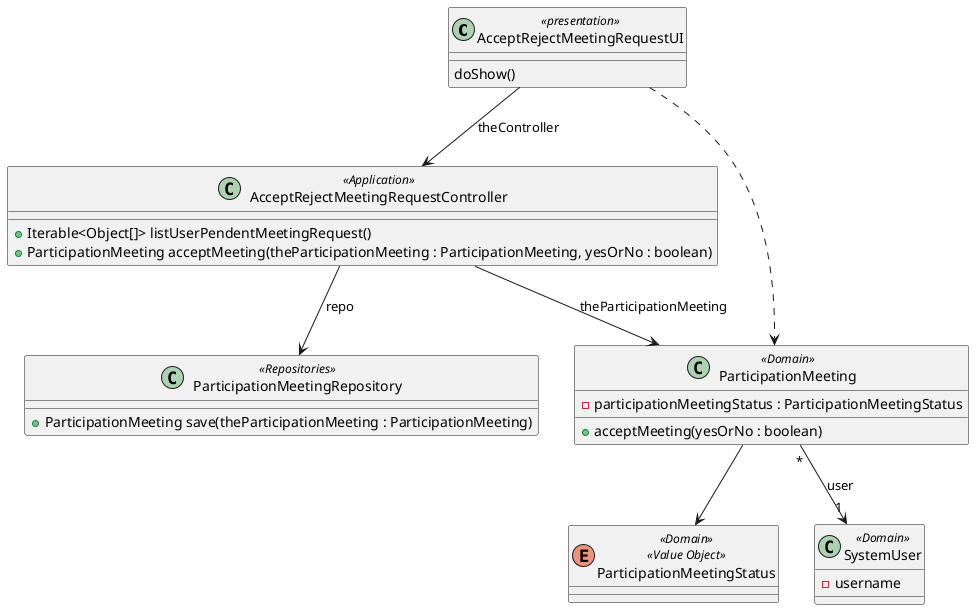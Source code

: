 @startuml

'Classes
class AcceptRejectMeetingRequestUI <<presentation>> {
    doShow()
}

class AcceptRejectMeetingRequestController <<Application>> {
    +Iterable<Object[]> listUserPendentMeetingRequest()
    +ParticipationMeeting acceptMeeting(theParticipationMeeting : ParticipationMeeting, yesOrNo : boolean)
}

class ParticipationMeeting <<Domain>> {
    -participationMeetingStatus : ParticipationMeetingStatus
    +acceptMeeting(yesOrNo : boolean)
}

Enum ParticipationMeetingStatus <<Domain>> <<Value Object>> {
}

class SystemUser <<Domain>> {
    -username
}

class ParticipationMeetingRepository <<Repositories>> {
    +ParticipationMeeting save(theParticipationMeeting : ParticipationMeeting)
}

'Value Objects
ParticipationMeeting --> ParticipationMeetingStatus

'Dependencies
AcceptRejectMeetingRequestUI -[dashed]-> ParticipationMeeting

'Navigation
AcceptRejectMeetingRequestUI --> AcceptRejectMeetingRequestController : theController
AcceptRejectMeetingRequestController --> ParticipationMeetingRepository : repo
AcceptRejectMeetingRequestController --> ParticipationMeeting : theParticipationMeeting

ParticipationMeeting "*" --> "1" SystemUser : user

@enduml
